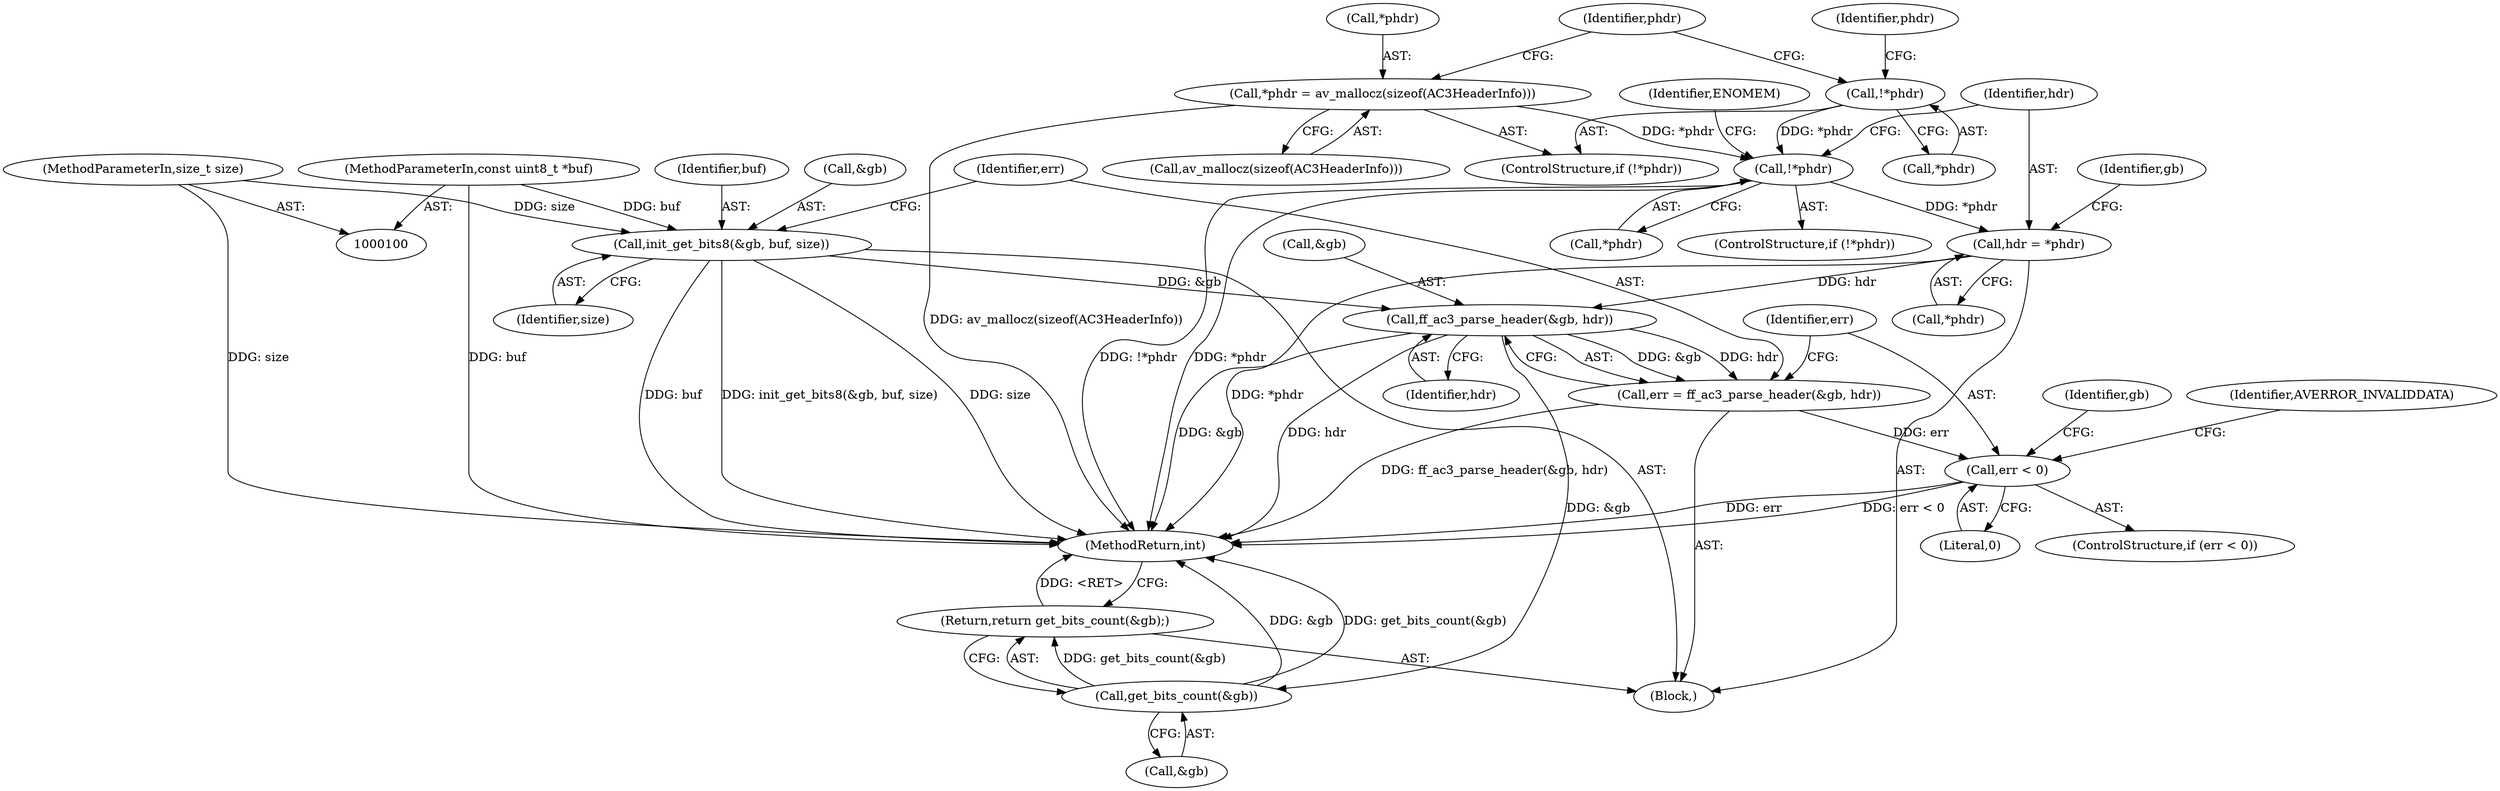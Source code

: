 digraph "1_FFmpeg_00e8181bd97c834fe60751b0c511d4bb97875f78@pointer" {
"1000136" [label="(Call,ff_ac3_parse_header(&gb, hdr))"];
"1000129" [label="(Call,init_get_bits8(&gb, buf, size))"];
"1000102" [label="(MethodParameterIn,const uint8_t *buf)"];
"1000103" [label="(MethodParameterIn,size_t size)"];
"1000125" [label="(Call,hdr = *phdr)"];
"1000119" [label="(Call,!*phdr)"];
"1000112" [label="(Call,*phdr = av_mallocz(sizeof(AC3HeaderInfo)))"];
"1000109" [label="(Call,!*phdr)"];
"1000134" [label="(Call,err = ff_ac3_parse_header(&gb, hdr))"];
"1000141" [label="(Call,err < 0)"];
"1000147" [label="(Call,get_bits_count(&gb))"];
"1000146" [label="(Return,return get_bits_count(&gb);)"];
"1000135" [label="(Identifier,err)"];
"1000142" [label="(Identifier,err)"];
"1000148" [label="(Call,&gb)"];
"1000112" [label="(Call,*phdr = av_mallocz(sizeof(AC3HeaderInfo)))"];
"1000110" [label="(Call,*phdr)"];
"1000119" [label="(Call,!*phdr)"];
"1000149" [label="(Identifier,gb)"];
"1000109" [label="(Call,!*phdr)"];
"1000139" [label="(Identifier,hdr)"];
"1000120" [label="(Call,*phdr)"];
"1000113" [label="(Call,*phdr)"];
"1000108" [label="(ControlStructure,if (!*phdr))"];
"1000140" [label="(ControlStructure,if (err < 0))"];
"1000145" [label="(Identifier,AVERROR_INVALIDDATA)"];
"1000125" [label="(Call,hdr = *phdr)"];
"1000104" [label="(Block,)"];
"1000131" [label="(Identifier,gb)"];
"1000143" [label="(Literal,0)"];
"1000150" [label="(MethodReturn,int)"];
"1000137" [label="(Call,&gb)"];
"1000127" [label="(Call,*phdr)"];
"1000118" [label="(ControlStructure,if (!*phdr))"];
"1000132" [label="(Identifier,buf)"];
"1000115" [label="(Call,av_mallocz(sizeof(AC3HeaderInfo)))"];
"1000146" [label="(Return,return get_bits_count(&gb);)"];
"1000141" [label="(Call,err < 0)"];
"1000121" [label="(Identifier,phdr)"];
"1000114" [label="(Identifier,phdr)"];
"1000133" [label="(Identifier,size)"];
"1000103" [label="(MethodParameterIn,size_t size)"];
"1000136" [label="(Call,ff_ac3_parse_header(&gb, hdr))"];
"1000147" [label="(Call,get_bits_count(&gb))"];
"1000129" [label="(Call,init_get_bits8(&gb, buf, size))"];
"1000130" [label="(Call,&gb)"];
"1000134" [label="(Call,err = ff_ac3_parse_header(&gb, hdr))"];
"1000102" [label="(MethodParameterIn,const uint8_t *buf)"];
"1000126" [label="(Identifier,hdr)"];
"1000124" [label="(Identifier,ENOMEM)"];
"1000136" -> "1000134"  [label="AST: "];
"1000136" -> "1000139"  [label="CFG: "];
"1000137" -> "1000136"  [label="AST: "];
"1000139" -> "1000136"  [label="AST: "];
"1000134" -> "1000136"  [label="CFG: "];
"1000136" -> "1000150"  [label="DDG: &gb"];
"1000136" -> "1000150"  [label="DDG: hdr"];
"1000136" -> "1000134"  [label="DDG: &gb"];
"1000136" -> "1000134"  [label="DDG: hdr"];
"1000129" -> "1000136"  [label="DDG: &gb"];
"1000125" -> "1000136"  [label="DDG: hdr"];
"1000136" -> "1000147"  [label="DDG: &gb"];
"1000129" -> "1000104"  [label="AST: "];
"1000129" -> "1000133"  [label="CFG: "];
"1000130" -> "1000129"  [label="AST: "];
"1000132" -> "1000129"  [label="AST: "];
"1000133" -> "1000129"  [label="AST: "];
"1000135" -> "1000129"  [label="CFG: "];
"1000129" -> "1000150"  [label="DDG: buf"];
"1000129" -> "1000150"  [label="DDG: init_get_bits8(&gb, buf, size)"];
"1000129" -> "1000150"  [label="DDG: size"];
"1000102" -> "1000129"  [label="DDG: buf"];
"1000103" -> "1000129"  [label="DDG: size"];
"1000102" -> "1000100"  [label="AST: "];
"1000102" -> "1000150"  [label="DDG: buf"];
"1000103" -> "1000100"  [label="AST: "];
"1000103" -> "1000150"  [label="DDG: size"];
"1000125" -> "1000104"  [label="AST: "];
"1000125" -> "1000127"  [label="CFG: "];
"1000126" -> "1000125"  [label="AST: "];
"1000127" -> "1000125"  [label="AST: "];
"1000131" -> "1000125"  [label="CFG: "];
"1000125" -> "1000150"  [label="DDG: *phdr"];
"1000119" -> "1000125"  [label="DDG: *phdr"];
"1000119" -> "1000118"  [label="AST: "];
"1000119" -> "1000120"  [label="CFG: "];
"1000120" -> "1000119"  [label="AST: "];
"1000124" -> "1000119"  [label="CFG: "];
"1000126" -> "1000119"  [label="CFG: "];
"1000119" -> "1000150"  [label="DDG: !*phdr"];
"1000119" -> "1000150"  [label="DDG: *phdr"];
"1000112" -> "1000119"  [label="DDG: *phdr"];
"1000109" -> "1000119"  [label="DDG: *phdr"];
"1000112" -> "1000108"  [label="AST: "];
"1000112" -> "1000115"  [label="CFG: "];
"1000113" -> "1000112"  [label="AST: "];
"1000115" -> "1000112"  [label="AST: "];
"1000121" -> "1000112"  [label="CFG: "];
"1000112" -> "1000150"  [label="DDG: av_mallocz(sizeof(AC3HeaderInfo))"];
"1000109" -> "1000108"  [label="AST: "];
"1000109" -> "1000110"  [label="CFG: "];
"1000110" -> "1000109"  [label="AST: "];
"1000114" -> "1000109"  [label="CFG: "];
"1000121" -> "1000109"  [label="CFG: "];
"1000134" -> "1000104"  [label="AST: "];
"1000135" -> "1000134"  [label="AST: "];
"1000142" -> "1000134"  [label="CFG: "];
"1000134" -> "1000150"  [label="DDG: ff_ac3_parse_header(&gb, hdr)"];
"1000134" -> "1000141"  [label="DDG: err"];
"1000141" -> "1000140"  [label="AST: "];
"1000141" -> "1000143"  [label="CFG: "];
"1000142" -> "1000141"  [label="AST: "];
"1000143" -> "1000141"  [label="AST: "];
"1000145" -> "1000141"  [label="CFG: "];
"1000149" -> "1000141"  [label="CFG: "];
"1000141" -> "1000150"  [label="DDG: err"];
"1000141" -> "1000150"  [label="DDG: err < 0"];
"1000147" -> "1000146"  [label="AST: "];
"1000147" -> "1000148"  [label="CFG: "];
"1000148" -> "1000147"  [label="AST: "];
"1000146" -> "1000147"  [label="CFG: "];
"1000147" -> "1000150"  [label="DDG: &gb"];
"1000147" -> "1000150"  [label="DDG: get_bits_count(&gb)"];
"1000147" -> "1000146"  [label="DDG: get_bits_count(&gb)"];
"1000146" -> "1000104"  [label="AST: "];
"1000150" -> "1000146"  [label="CFG: "];
"1000146" -> "1000150"  [label="DDG: <RET>"];
}
